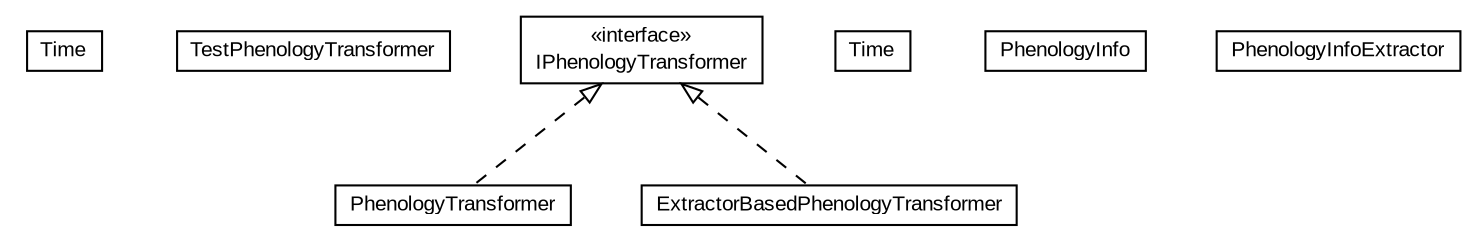 #!/usr/local/bin/dot
#
# Class diagram 
# Generated by UMLGraph version R5_6-24-gf6e263 (http://www.umlgraph.org/)
#

digraph G {
	edge [fontname="arial",fontsize=10,labelfontname="arial",labelfontsize=10];
	node [fontname="arial",fontsize=10,shape=plaintext];
	nodesep=0.25;
	ranksep=0.5;
	// edu.arizona.biosemantics.semanticmarkup.markupelement.phenology.transform.Time
	c27474 [label=<<table title="edu.arizona.biosemantics.semanticmarkup.markupelement.phenology.transform.Time" border="0" cellborder="1" cellspacing="0" cellpadding="2" port="p" href="./Time.html">
		<tr><td><table border="0" cellspacing="0" cellpadding="1">
<tr><td align="center" balign="center"> Time </td></tr>
		</table></td></tr>
		</table>>, URL="./Time.html", fontname="arial", fontcolor="black", fontsize=10.0];
	// edu.arizona.biosemantics.semanticmarkup.markupelement.phenology.transform.TestPhenologyTransformer
	c27475 [label=<<table title="edu.arizona.biosemantics.semanticmarkup.markupelement.phenology.transform.TestPhenologyTransformer" border="0" cellborder="1" cellspacing="0" cellpadding="2" port="p" href="./TestPhenologyTransformer.html">
		<tr><td><table border="0" cellspacing="0" cellpadding="1">
<tr><td align="center" balign="center"> TestPhenologyTransformer </td></tr>
		</table></td></tr>
		</table>>, URL="./TestPhenologyTransformer.html", fontname="arial", fontcolor="black", fontsize=10.0];
	// edu.arizona.biosemantics.semanticmarkup.markupelement.phenology.transform.PhenologyTransformer
	c27476 [label=<<table title="edu.arizona.biosemantics.semanticmarkup.markupelement.phenology.transform.PhenologyTransformer" border="0" cellborder="1" cellspacing="0" cellpadding="2" port="p" href="./PhenologyTransformer.html">
		<tr><td><table border="0" cellspacing="0" cellpadding="1">
<tr><td align="center" balign="center"> PhenologyTransformer </td></tr>
		</table></td></tr>
		</table>>, URL="./PhenologyTransformer.html", fontname="arial", fontcolor="black", fontsize=10.0];
	// edu.arizona.biosemantics.semanticmarkup.markupelement.phenology.transform.PhenologyTransformer.Time
	c27477 [label=<<table title="edu.arizona.biosemantics.semanticmarkup.markupelement.phenology.transform.PhenologyTransformer.Time" border="0" cellborder="1" cellspacing="0" cellpadding="2" port="p" href="./PhenologyTransformer.Time.html">
		<tr><td><table border="0" cellspacing="0" cellpadding="1">
<tr><td align="center" balign="center"> Time </td></tr>
		</table></td></tr>
		</table>>, URL="./PhenologyTransformer.Time.html", fontname="arial", fontcolor="black", fontsize=10.0];
	// edu.arizona.biosemantics.semanticmarkup.markupelement.phenology.transform.PhenologyTransformer.PhenologyInfo
	c27478 [label=<<table title="edu.arizona.biosemantics.semanticmarkup.markupelement.phenology.transform.PhenologyTransformer.PhenologyInfo" border="0" cellborder="1" cellspacing="0" cellpadding="2" port="p" href="./PhenologyTransformer.PhenologyInfo.html">
		<tr><td><table border="0" cellspacing="0" cellpadding="1">
<tr><td align="center" balign="center"> PhenologyInfo </td></tr>
		</table></td></tr>
		</table>>, URL="./PhenologyTransformer.PhenologyInfo.html", fontname="arial", fontcolor="black", fontsize=10.0];
	// edu.arizona.biosemantics.semanticmarkup.markupelement.phenology.transform.PhenologyInfoExtractor
	c27479 [label=<<table title="edu.arizona.biosemantics.semanticmarkup.markupelement.phenology.transform.PhenologyInfoExtractor" border="0" cellborder="1" cellspacing="0" cellpadding="2" port="p" href="./PhenologyInfoExtractor.html">
		<tr><td><table border="0" cellspacing="0" cellpadding="1">
<tr><td align="center" balign="center"> PhenologyInfoExtractor </td></tr>
		</table></td></tr>
		</table>>, URL="./PhenologyInfoExtractor.html", fontname="arial", fontcolor="black", fontsize=10.0];
	// edu.arizona.biosemantics.semanticmarkup.markupelement.phenology.transform.IPhenologyTransformer
	c27480 [label=<<table title="edu.arizona.biosemantics.semanticmarkup.markupelement.phenology.transform.IPhenologyTransformer" border="0" cellborder="1" cellspacing="0" cellpadding="2" port="p" href="./IPhenologyTransformer.html">
		<tr><td><table border="0" cellspacing="0" cellpadding="1">
<tr><td align="center" balign="center"> &#171;interface&#187; </td></tr>
<tr><td align="center" balign="center"> IPhenologyTransformer </td></tr>
		</table></td></tr>
		</table>>, URL="./IPhenologyTransformer.html", fontname="arial", fontcolor="black", fontsize=10.0];
	// edu.arizona.biosemantics.semanticmarkup.markupelement.phenology.transform.ExtractorBasedPhenologyTransformer
	c27481 [label=<<table title="edu.arizona.biosemantics.semanticmarkup.markupelement.phenology.transform.ExtractorBasedPhenologyTransformer" border="0" cellborder="1" cellspacing="0" cellpadding="2" port="p" href="./ExtractorBasedPhenologyTransformer.html">
		<tr><td><table border="0" cellspacing="0" cellpadding="1">
<tr><td align="center" balign="center"> ExtractorBasedPhenologyTransformer </td></tr>
		</table></td></tr>
		</table>>, URL="./ExtractorBasedPhenologyTransformer.html", fontname="arial", fontcolor="black", fontsize=10.0];
	//edu.arizona.biosemantics.semanticmarkup.markupelement.phenology.transform.PhenologyTransformer implements edu.arizona.biosemantics.semanticmarkup.markupelement.phenology.transform.IPhenologyTransformer
	c27480:p -> c27476:p [dir=back,arrowtail=empty,style=dashed];
	//edu.arizona.biosemantics.semanticmarkup.markupelement.phenology.transform.ExtractorBasedPhenologyTransformer implements edu.arizona.biosemantics.semanticmarkup.markupelement.phenology.transform.IPhenologyTransformer
	c27480:p -> c27481:p [dir=back,arrowtail=empty,style=dashed];
}

